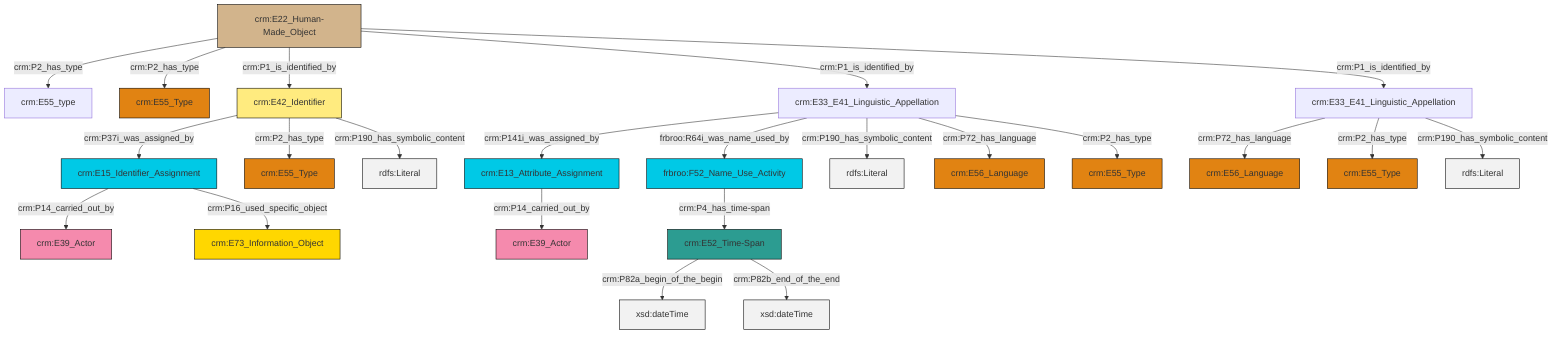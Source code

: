 graph TD
classDef Literal fill:#f2f2f2,stroke:#000000;
classDef CRM_Entity fill:#FFFFFF,stroke:#000000;
classDef Temporal_Entity fill:#00C9E6, stroke:#000000;
classDef Type fill:#E18312, stroke:#000000;
classDef Time-Span fill:#2C9C91, stroke:#000000;
classDef Appellation fill:#FFEB7F, stroke:#000000;
classDef Place fill:#008836, stroke:#000000;
classDef Persistent_Item fill:#B266B2, stroke:#000000;
classDef Conceptual_Object fill:#FFD700, stroke:#000000;
classDef Physical_Thing fill:#D2B48C, stroke:#000000;
classDef Actor fill:#f58aad, stroke:#000000;
classDef PC_Classes fill:#4ce600, stroke:#000000;
classDef Multi fill:#cccccc,stroke:#000000;

2["crm:E33_E41_Linguistic_Appellation"]:::Default -->|crm:P72_has_language| 0["crm:E56_Language"]:::Type
3["crm:E33_E41_Linguistic_Appellation"]:::Default -->|crm:P141i_was_assigned_by| 4["crm:E13_Attribute_Assignment"]:::Temporal_Entity
5["crm:E22_Human-Made_Object"]:::Physical_Thing -->|crm:P2_has_type| 6["crm:E55_type"]:::Default
5["crm:E22_Human-Made_Object"]:::Physical_Thing -->|crm:P2_has_type| 7["crm:E55_Type"]:::Type
5["crm:E22_Human-Made_Object"]:::Physical_Thing -->|crm:P1_is_identified_by| 10["crm:E42_Identifier"]:::Appellation
13["crm:E15_Identifier_Assignment"]:::Temporal_Entity -->|crm:P14_carried_out_by| 15["crm:E39_Actor"]:::Actor
5["crm:E22_Human-Made_Object"]:::Physical_Thing -->|crm:P1_is_identified_by| 3["crm:E33_E41_Linguistic_Appellation"]:::Default
10["crm:E42_Identifier"]:::Appellation -->|crm:P37i_was_assigned_by| 13["crm:E15_Identifier_Assignment"]:::Temporal_Entity
3["crm:E33_E41_Linguistic_Appellation"]:::Default -->|frbroo:R64i_was_name_used_by| 11["frbroo:F52_Name_Use_Activity"]:::Temporal_Entity
3["crm:E33_E41_Linguistic_Appellation"]:::Default -->|crm:P190_has_symbolic_content| 24[rdfs:Literal]:::Literal
13["crm:E15_Identifier_Assignment"]:::Temporal_Entity -->|crm:P16_used_specific_object| 20["crm:E73_Information_Object"]:::Conceptual_Object
11["frbroo:F52_Name_Use_Activity"]:::Temporal_Entity -->|crm:P4_has_time-span| 28["crm:E52_Time-Span"]:::Time-Span
2["crm:E33_E41_Linguistic_Appellation"]:::Default -->|crm:P2_has_type| 8["crm:E55_Type"]:::Type
2["crm:E33_E41_Linguistic_Appellation"]:::Default -->|crm:P190_has_symbolic_content| 35[rdfs:Literal]:::Literal
3["crm:E33_E41_Linguistic_Appellation"]:::Default -->|crm:P72_has_language| 32["crm:E56_Language"]:::Type
3["crm:E33_E41_Linguistic_Appellation"]:::Default -->|crm:P2_has_type| 16["crm:E55_Type"]:::Type
28["crm:E52_Time-Span"]:::Time-Span -->|crm:P82a_begin_of_the_begin| 36[xsd:dateTime]:::Literal
10["crm:E42_Identifier"]:::Appellation -->|crm:P2_has_type| 29["crm:E55_Type"]:::Type
10["crm:E42_Identifier"]:::Appellation -->|crm:P190_has_symbolic_content| 37[rdfs:Literal]:::Literal
4["crm:E13_Attribute_Assignment"]:::Temporal_Entity -->|crm:P14_carried_out_by| 25["crm:E39_Actor"]:::Actor
5["crm:E22_Human-Made_Object"]:::Physical_Thing -->|crm:P1_is_identified_by| 2["crm:E33_E41_Linguistic_Appellation"]:::Default
28["crm:E52_Time-Span"]:::Time-Span -->|crm:P82b_end_of_the_end| 41[xsd:dateTime]:::Literal